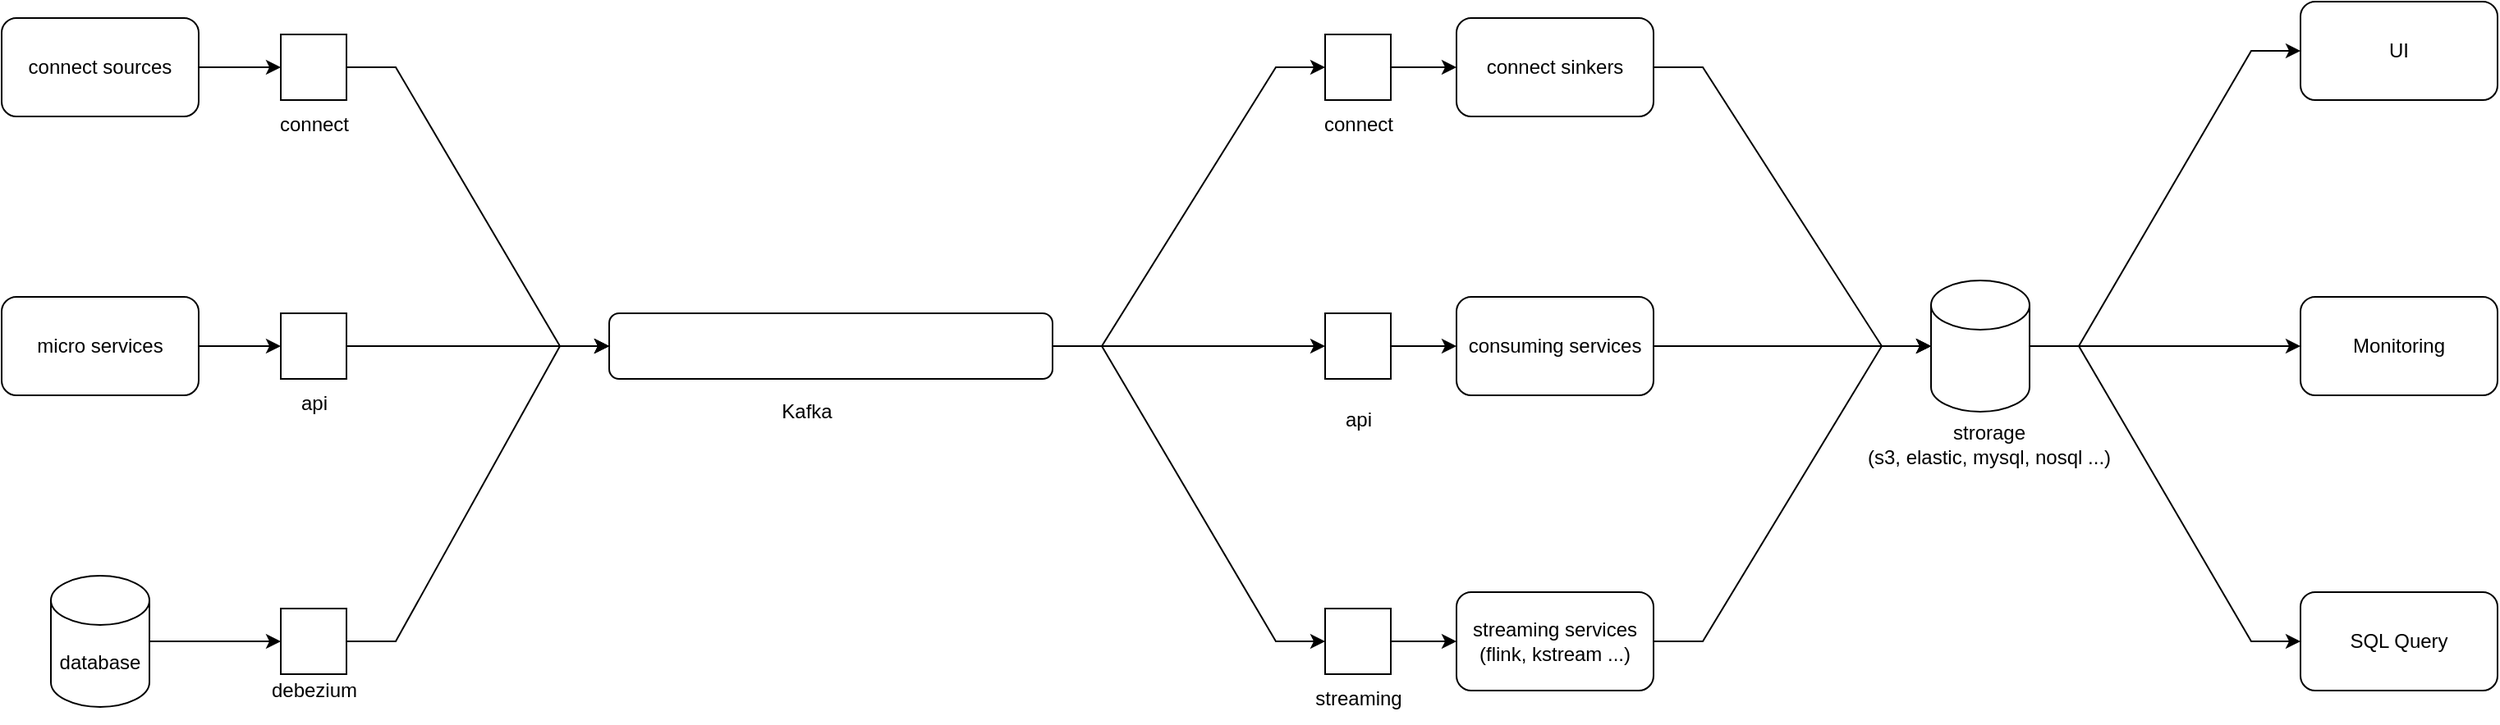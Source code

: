 <mxfile version="20.4.0" type="github">
  <diagram id="5VJKazbV-eoisOCENoas" name="Page-1">
    <mxGraphModel dx="1164" dy="1010" grid="1" gridSize="10" guides="1" tooltips="1" connect="1" arrows="1" fold="1" page="1" pageScale="1" pageWidth="850" pageHeight="1100" math="0" shadow="0">
      <root>
        <mxCell id="0" />
        <mxCell id="1" parent="0" />
        <mxCell id="dkOhho8llM50gW-SYQSZ-19" style="edgeStyle=entityRelationEdgeStyle;rounded=0;orthogonalLoop=1;jettySize=auto;html=1;entryX=0;entryY=0.5;entryDx=0;entryDy=0;" edge="1" parent="1" source="dkOhho8llM50gW-SYQSZ-1" target="dkOhho8llM50gW-SYQSZ-15">
          <mxGeometry relative="1" as="geometry" />
        </mxCell>
        <mxCell id="dkOhho8llM50gW-SYQSZ-1" value="connect sources" style="rounded=1;whiteSpace=wrap;html=1;" vertex="1" parent="1">
          <mxGeometry x="70" y="290" width="120" height="60" as="geometry" />
        </mxCell>
        <mxCell id="dkOhho8llM50gW-SYQSZ-21" style="edgeStyle=entityRelationEdgeStyle;rounded=0;orthogonalLoop=1;jettySize=auto;html=1;entryX=0;entryY=0.5;entryDx=0;entryDy=0;" edge="1" parent="1" source="dkOhho8llM50gW-SYQSZ-2" target="dkOhho8llM50gW-SYQSZ-14">
          <mxGeometry relative="1" as="geometry" />
        </mxCell>
        <mxCell id="dkOhho8llM50gW-SYQSZ-2" value="micro services" style="rounded=1;whiteSpace=wrap;html=1;" vertex="1" parent="1">
          <mxGeometry x="70" y="460" width="120" height="60" as="geometry" />
        </mxCell>
        <mxCell id="dkOhho8llM50gW-SYQSZ-23" style="edgeStyle=entityRelationEdgeStyle;rounded=0;orthogonalLoop=1;jettySize=auto;html=1;entryX=0;entryY=0.5;entryDx=0;entryDy=0;" edge="1" parent="1" source="dkOhho8llM50gW-SYQSZ-3" target="dkOhho8llM50gW-SYQSZ-13">
          <mxGeometry relative="1" as="geometry" />
        </mxCell>
        <mxCell id="dkOhho8llM50gW-SYQSZ-3" value="database" style="shape=cylinder3;whiteSpace=wrap;html=1;boundedLbl=1;backgroundOutline=1;size=15;" vertex="1" parent="1">
          <mxGeometry x="100" y="630" width="60" height="80" as="geometry" />
        </mxCell>
        <mxCell id="dkOhho8llM50gW-SYQSZ-33" style="edgeStyle=entityRelationEdgeStyle;rounded=0;orthogonalLoop=1;jettySize=auto;html=1;entryX=0;entryY=0.5;entryDx=0;entryDy=0;" edge="1" parent="1" source="dkOhho8llM50gW-SYQSZ-4" target="dkOhho8llM50gW-SYQSZ-27">
          <mxGeometry relative="1" as="geometry" />
        </mxCell>
        <mxCell id="dkOhho8llM50gW-SYQSZ-34" style="edgeStyle=entityRelationEdgeStyle;rounded=0;orthogonalLoop=1;jettySize=auto;html=1;entryX=0;entryY=0.5;entryDx=0;entryDy=0;" edge="1" parent="1" source="dkOhho8llM50gW-SYQSZ-4" target="dkOhho8llM50gW-SYQSZ-28">
          <mxGeometry relative="1" as="geometry" />
        </mxCell>
        <mxCell id="dkOhho8llM50gW-SYQSZ-37" style="edgeStyle=entityRelationEdgeStyle;rounded=0;orthogonalLoop=1;jettySize=auto;html=1;" edge="1" parent="1" source="dkOhho8llM50gW-SYQSZ-4" target="dkOhho8llM50gW-SYQSZ-29">
          <mxGeometry relative="1" as="geometry" />
        </mxCell>
        <mxCell id="dkOhho8llM50gW-SYQSZ-4" value="" style="rounded=1;whiteSpace=wrap;html=1;" vertex="1" parent="1">
          <mxGeometry x="440" y="470" width="270" height="40" as="geometry" />
        </mxCell>
        <mxCell id="dkOhho8llM50gW-SYQSZ-39" style="edgeStyle=entityRelationEdgeStyle;rounded=0;orthogonalLoop=1;jettySize=auto;html=1;entryX=0;entryY=0.5;entryDx=0;entryDy=0;entryPerimeter=0;" edge="1" parent="1" source="dkOhho8llM50gW-SYQSZ-5" target="dkOhho8llM50gW-SYQSZ-9">
          <mxGeometry relative="1" as="geometry" />
        </mxCell>
        <mxCell id="dkOhho8llM50gW-SYQSZ-5" value="connect sinkers" style="rounded=1;whiteSpace=wrap;html=1;" vertex="1" parent="1">
          <mxGeometry x="956" y="290" width="120" height="60" as="geometry" />
        </mxCell>
        <mxCell id="dkOhho8llM50gW-SYQSZ-40" style="edgeStyle=entityRelationEdgeStyle;rounded=0;orthogonalLoop=1;jettySize=auto;html=1;entryX=0;entryY=0.5;entryDx=0;entryDy=0;entryPerimeter=0;" edge="1" parent="1" source="dkOhho8llM50gW-SYQSZ-6" target="dkOhho8llM50gW-SYQSZ-9">
          <mxGeometry relative="1" as="geometry" />
        </mxCell>
        <mxCell id="dkOhho8llM50gW-SYQSZ-6" value="consuming services" style="rounded=1;whiteSpace=wrap;html=1;" vertex="1" parent="1">
          <mxGeometry x="956" y="460" width="120" height="60" as="geometry" />
        </mxCell>
        <mxCell id="dkOhho8llM50gW-SYQSZ-41" style="edgeStyle=entityRelationEdgeStyle;rounded=0;orthogonalLoop=1;jettySize=auto;html=1;entryX=0;entryY=0.5;entryDx=0;entryDy=0;entryPerimeter=0;" edge="1" parent="1" source="dkOhho8llM50gW-SYQSZ-7" target="dkOhho8llM50gW-SYQSZ-9">
          <mxGeometry relative="1" as="geometry">
            <mxPoint x="1220" y="490" as="targetPoint" />
          </mxGeometry>
        </mxCell>
        <mxCell id="dkOhho8llM50gW-SYQSZ-7" value="streaming services&lt;br&gt;(flink, kstream ...)" style="rounded=1;whiteSpace=wrap;html=1;" vertex="1" parent="1">
          <mxGeometry x="956" y="640" width="120" height="60" as="geometry" />
        </mxCell>
        <mxCell id="dkOhho8llM50gW-SYQSZ-42" style="edgeStyle=entityRelationEdgeStyle;rounded=0;orthogonalLoop=1;jettySize=auto;html=1;entryX=0;entryY=0.5;entryDx=0;entryDy=0;" edge="1" parent="1" source="dkOhho8llM50gW-SYQSZ-9" target="dkOhho8llM50gW-SYQSZ-10">
          <mxGeometry relative="1" as="geometry" />
        </mxCell>
        <mxCell id="dkOhho8llM50gW-SYQSZ-43" style="edgeStyle=entityRelationEdgeStyle;rounded=0;orthogonalLoop=1;jettySize=auto;html=1;entryX=0;entryY=0.5;entryDx=0;entryDy=0;" edge="1" parent="1" source="dkOhho8llM50gW-SYQSZ-9" target="dkOhho8llM50gW-SYQSZ-11">
          <mxGeometry relative="1" as="geometry" />
        </mxCell>
        <mxCell id="dkOhho8llM50gW-SYQSZ-44" style="edgeStyle=entityRelationEdgeStyle;rounded=0;orthogonalLoop=1;jettySize=auto;html=1;entryX=0;entryY=0.5;entryDx=0;entryDy=0;" edge="1" parent="1" source="dkOhho8llM50gW-SYQSZ-9" target="dkOhho8llM50gW-SYQSZ-12">
          <mxGeometry relative="1" as="geometry" />
        </mxCell>
        <mxCell id="dkOhho8llM50gW-SYQSZ-9" value="" style="shape=cylinder3;whiteSpace=wrap;html=1;boundedLbl=1;backgroundOutline=1;size=15;" vertex="1" parent="1">
          <mxGeometry x="1245" y="450" width="60" height="80" as="geometry" />
        </mxCell>
        <mxCell id="dkOhho8llM50gW-SYQSZ-10" value="UI" style="rounded=1;whiteSpace=wrap;html=1;" vertex="1" parent="1">
          <mxGeometry x="1470" y="280" width="120" height="60" as="geometry" />
        </mxCell>
        <mxCell id="dkOhho8llM50gW-SYQSZ-11" value="Monitoring" style="rounded=1;whiteSpace=wrap;html=1;" vertex="1" parent="1">
          <mxGeometry x="1470" y="460" width="120" height="60" as="geometry" />
        </mxCell>
        <mxCell id="dkOhho8llM50gW-SYQSZ-12" value="SQL Query" style="rounded=1;whiteSpace=wrap;html=1;" vertex="1" parent="1">
          <mxGeometry x="1470" y="640" width="120" height="60" as="geometry" />
        </mxCell>
        <mxCell id="dkOhho8llM50gW-SYQSZ-24" style="edgeStyle=entityRelationEdgeStyle;rounded=0;orthogonalLoop=1;jettySize=auto;html=1;" edge="1" parent="1" source="dkOhho8llM50gW-SYQSZ-13">
          <mxGeometry relative="1" as="geometry">
            <mxPoint x="440" y="490" as="targetPoint" />
          </mxGeometry>
        </mxCell>
        <mxCell id="dkOhho8llM50gW-SYQSZ-13" value="" style="whiteSpace=wrap;html=1;aspect=fixed;" vertex="1" parent="1">
          <mxGeometry x="240" y="650" width="40" height="40" as="geometry" />
        </mxCell>
        <mxCell id="dkOhho8llM50gW-SYQSZ-22" style="edgeStyle=entityRelationEdgeStyle;rounded=0;orthogonalLoop=1;jettySize=auto;html=1;" edge="1" parent="1" source="dkOhho8llM50gW-SYQSZ-14">
          <mxGeometry relative="1" as="geometry">
            <mxPoint x="440" y="490" as="targetPoint" />
          </mxGeometry>
        </mxCell>
        <mxCell id="dkOhho8llM50gW-SYQSZ-14" value="" style="whiteSpace=wrap;html=1;aspect=fixed;" vertex="1" parent="1">
          <mxGeometry x="240" y="470" width="40" height="40" as="geometry" />
        </mxCell>
        <mxCell id="dkOhho8llM50gW-SYQSZ-20" style="edgeStyle=entityRelationEdgeStyle;rounded=0;orthogonalLoop=1;jettySize=auto;html=1;entryX=0;entryY=0.5;entryDx=0;entryDy=0;" edge="1" parent="1" source="dkOhho8llM50gW-SYQSZ-15" target="dkOhho8llM50gW-SYQSZ-4">
          <mxGeometry relative="1" as="geometry" />
        </mxCell>
        <mxCell id="dkOhho8llM50gW-SYQSZ-15" value="" style="whiteSpace=wrap;html=1;aspect=fixed;" vertex="1" parent="1">
          <mxGeometry x="240" y="300" width="40" height="40" as="geometry" />
        </mxCell>
        <mxCell id="dkOhho8llM50gW-SYQSZ-16" value="connect" style="text;html=1;align=center;verticalAlign=middle;resizable=0;points=[];autosize=1;strokeColor=none;fillColor=none;" vertex="1" parent="1">
          <mxGeometry x="225" y="340" width="70" height="30" as="geometry" />
        </mxCell>
        <mxCell id="dkOhho8llM50gW-SYQSZ-17" value="api" style="text;html=1;align=center;verticalAlign=middle;resizable=0;points=[];autosize=1;strokeColor=none;fillColor=none;" vertex="1" parent="1">
          <mxGeometry x="240" y="510" width="40" height="30" as="geometry" />
        </mxCell>
        <mxCell id="dkOhho8llM50gW-SYQSZ-18" value="debezium" style="text;html=1;align=center;verticalAlign=middle;resizable=0;points=[];autosize=1;strokeColor=none;fillColor=none;" vertex="1" parent="1">
          <mxGeometry x="220" y="685" width="80" height="30" as="geometry" />
        </mxCell>
        <mxCell id="dkOhho8llM50gW-SYQSZ-36" style="edgeStyle=entityRelationEdgeStyle;rounded=0;orthogonalLoop=1;jettySize=auto;html=1;entryX=0;entryY=0.5;entryDx=0;entryDy=0;" edge="1" parent="1" source="dkOhho8llM50gW-SYQSZ-27" target="dkOhho8llM50gW-SYQSZ-6">
          <mxGeometry relative="1" as="geometry" />
        </mxCell>
        <mxCell id="dkOhho8llM50gW-SYQSZ-27" value="" style="whiteSpace=wrap;html=1;aspect=fixed;" vertex="1" parent="1">
          <mxGeometry x="876" y="470" width="40" height="40" as="geometry" />
        </mxCell>
        <mxCell id="dkOhho8llM50gW-SYQSZ-35" style="edgeStyle=entityRelationEdgeStyle;rounded=0;orthogonalLoop=1;jettySize=auto;html=1;entryX=0;entryY=0.5;entryDx=0;entryDy=0;" edge="1" parent="1" source="dkOhho8llM50gW-SYQSZ-28" target="dkOhho8llM50gW-SYQSZ-5">
          <mxGeometry relative="1" as="geometry" />
        </mxCell>
        <mxCell id="dkOhho8llM50gW-SYQSZ-28" value="" style="whiteSpace=wrap;html=1;aspect=fixed;" vertex="1" parent="1">
          <mxGeometry x="876" y="300" width="40" height="40" as="geometry" />
        </mxCell>
        <mxCell id="dkOhho8llM50gW-SYQSZ-38" style="edgeStyle=entityRelationEdgeStyle;rounded=0;orthogonalLoop=1;jettySize=auto;html=1;entryX=0;entryY=0.5;entryDx=0;entryDy=0;" edge="1" parent="1" source="dkOhho8llM50gW-SYQSZ-29" target="dkOhho8llM50gW-SYQSZ-7">
          <mxGeometry relative="1" as="geometry" />
        </mxCell>
        <mxCell id="dkOhho8llM50gW-SYQSZ-29" value="" style="whiteSpace=wrap;html=1;aspect=fixed;" vertex="1" parent="1">
          <mxGeometry x="876" y="650" width="40" height="40" as="geometry" />
        </mxCell>
        <mxCell id="dkOhho8llM50gW-SYQSZ-30" value="api" style="text;html=1;align=center;verticalAlign=middle;resizable=0;points=[];autosize=1;strokeColor=none;fillColor=none;" vertex="1" parent="1">
          <mxGeometry x="876" y="520" width="40" height="30" as="geometry" />
        </mxCell>
        <mxCell id="dkOhho8llM50gW-SYQSZ-31" value="connect" style="text;html=1;align=center;verticalAlign=middle;resizable=0;points=[];autosize=1;strokeColor=none;fillColor=none;" vertex="1" parent="1">
          <mxGeometry x="861" y="340" width="70" height="30" as="geometry" />
        </mxCell>
        <mxCell id="dkOhho8llM50gW-SYQSZ-32" value="streaming" style="text;html=1;align=center;verticalAlign=middle;resizable=0;points=[];autosize=1;strokeColor=none;fillColor=none;" vertex="1" parent="1">
          <mxGeometry x="856" y="690" width="80" height="30" as="geometry" />
        </mxCell>
        <mxCell id="dkOhho8llM50gW-SYQSZ-45" value="Kafka" style="text;html=1;align=center;verticalAlign=middle;resizable=0;points=[];autosize=1;strokeColor=none;fillColor=none;" vertex="1" parent="1">
          <mxGeometry x="535" y="515" width="50" height="30" as="geometry" />
        </mxCell>
        <mxCell id="dkOhho8llM50gW-SYQSZ-46" value="strorage&lt;br&gt;(s3, elastic, mysql, nosql ...)" style="text;html=1;align=center;verticalAlign=middle;resizable=0;points=[];autosize=1;strokeColor=none;fillColor=none;" vertex="1" parent="1">
          <mxGeometry x="1195" y="530" width="170" height="40" as="geometry" />
        </mxCell>
      </root>
    </mxGraphModel>
  </diagram>
</mxfile>

